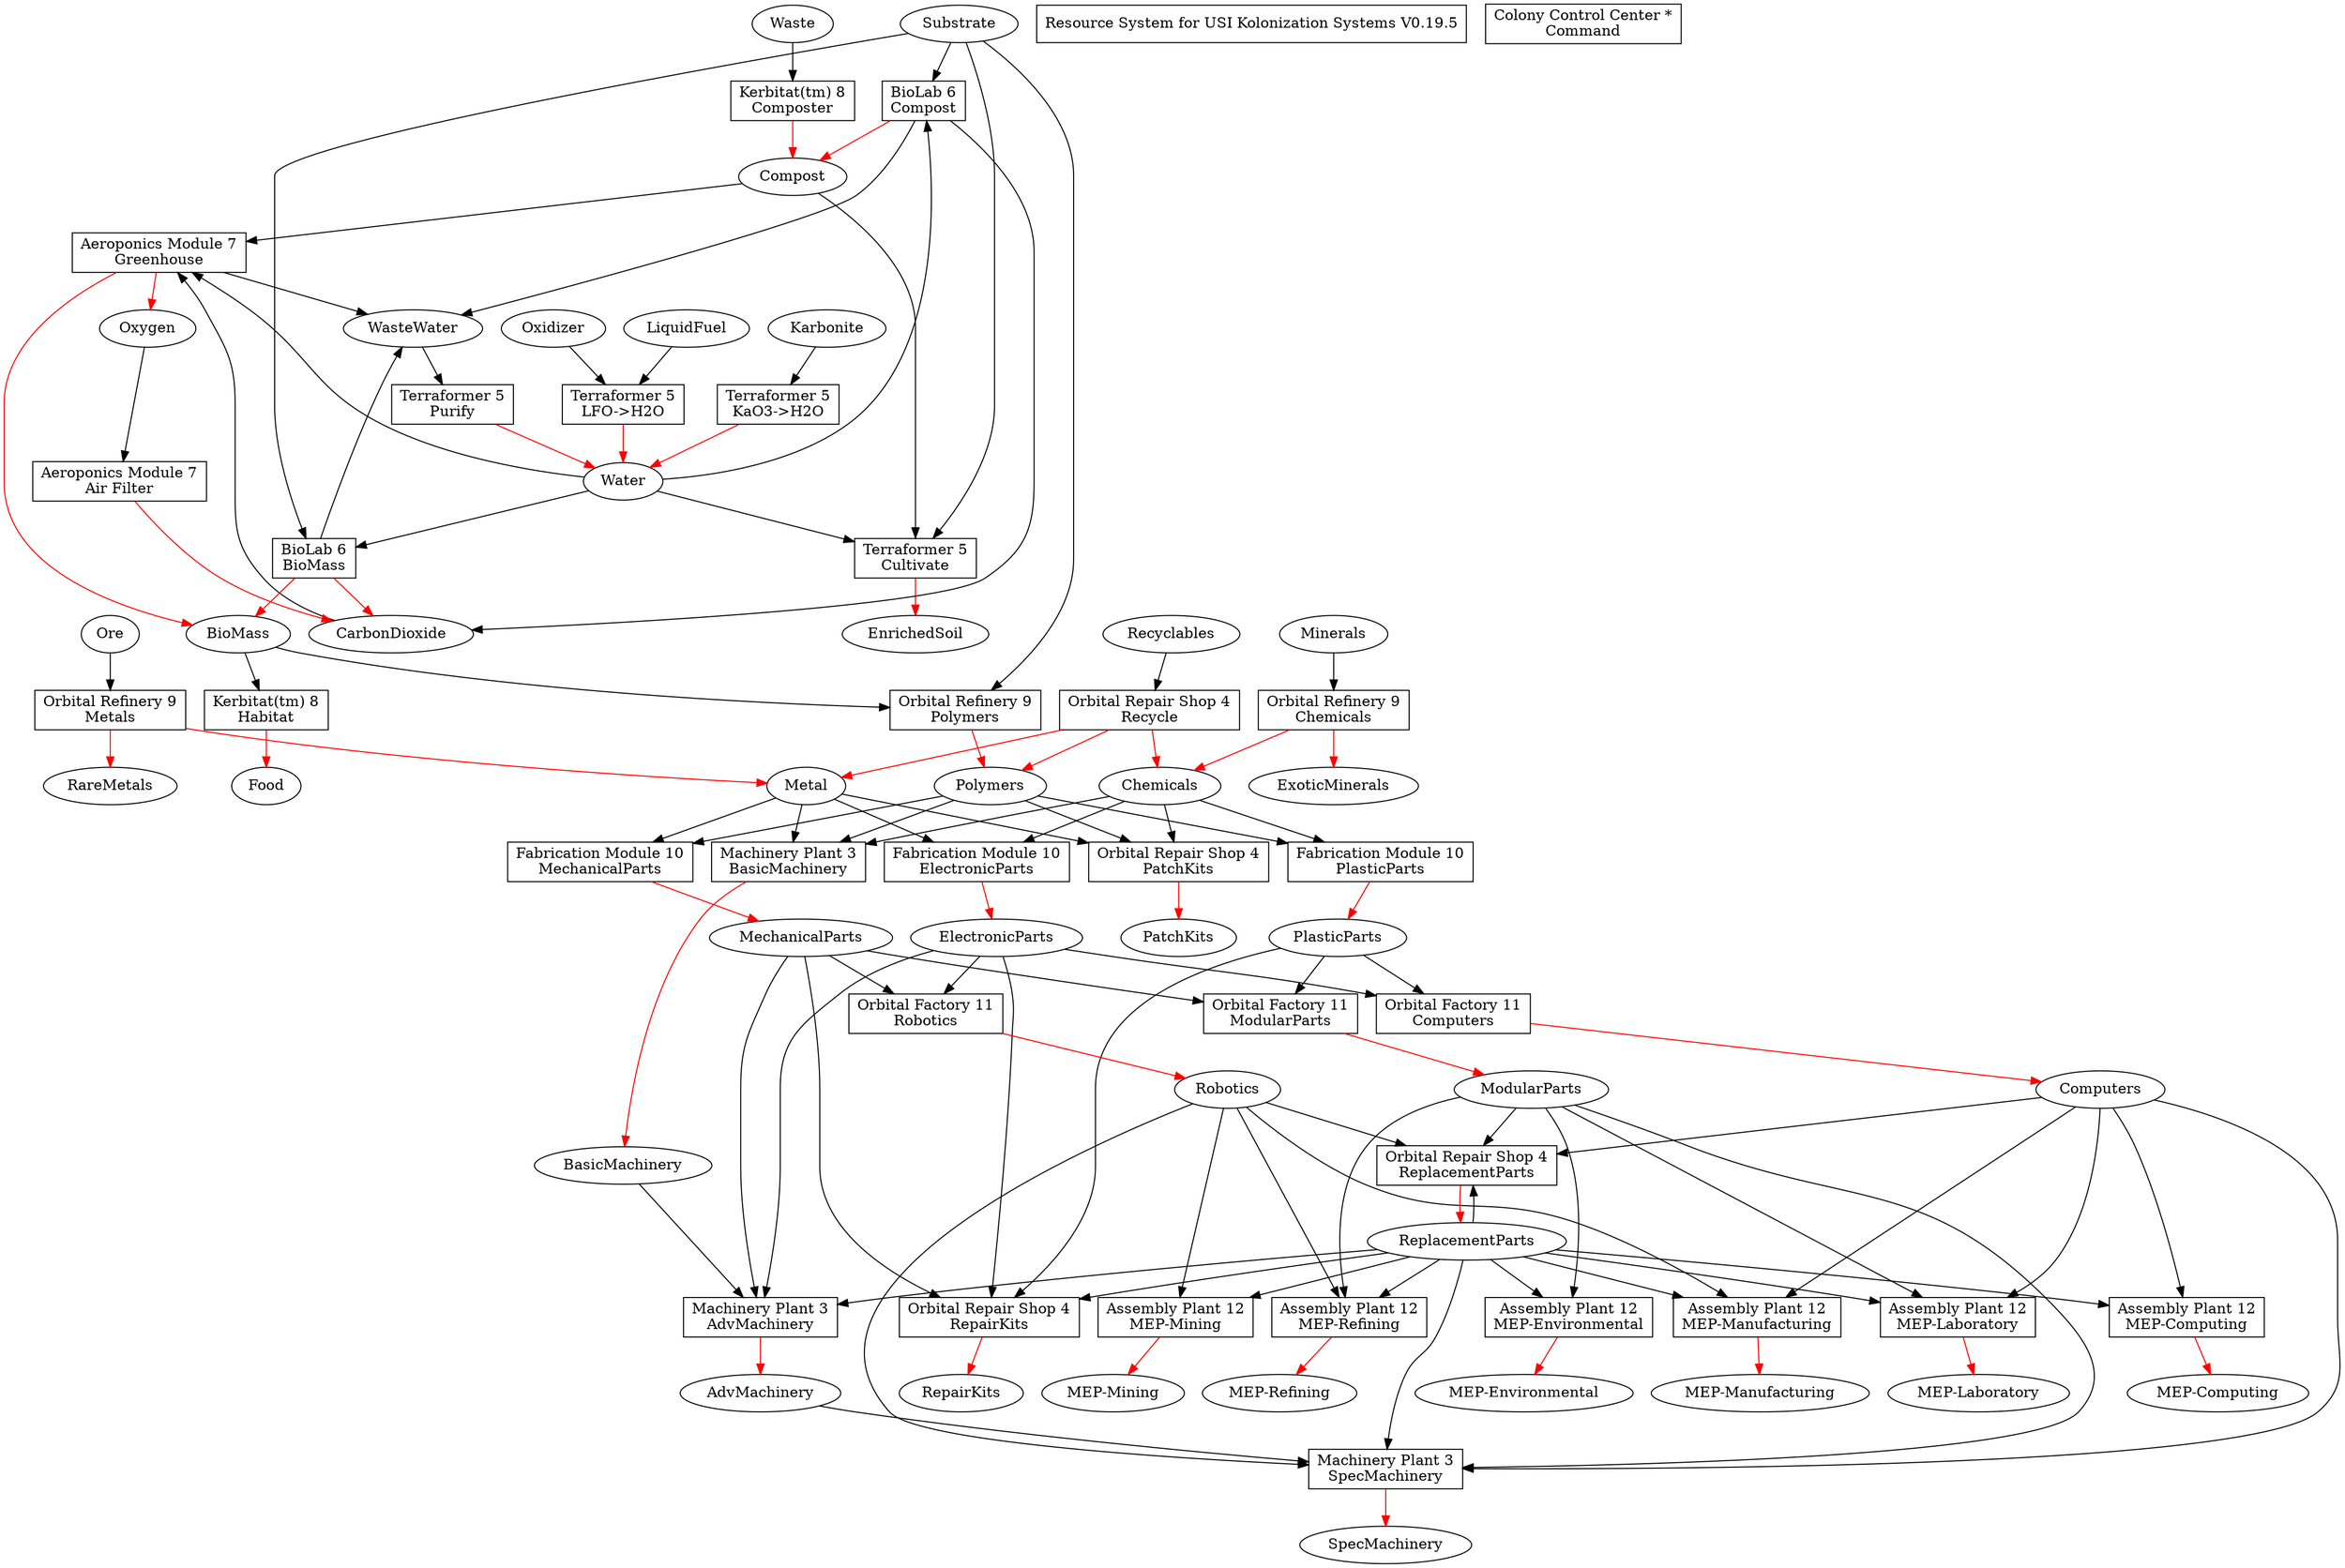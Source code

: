 /*
Overview over USI Kolonization System Resources V0.19.5
Copyright 2014 By Mhoram

This Work may be distributed under the Creative Commons
Attribution-ShareAlike 4.0 International or Creative Commons
Attribution-NonCommercial-ShareAlike 4.0 International License as you
chose.

*/

# dot -Tpdf -o Resources.pdf Resources.dot
# dot -Tpng -o Resources.png Resources.dot

digraph Res {


# Colony Control Center

#    ReplacementParts -> M1A #C
#    M1A -> PunchCards #C
#    M1A -> Recyclables #C

# Machinery Plant

    # SpecMachinery

    Computers -> M3A
    Robotics -> M3A
    ModularParts -> M3A
    AdvMachinery -> M3A
    ReplacementParts -> M3A
#    PunchCards -> M3A #C
    M3A -> SpecMachinery [color = "red"]
#    M3A -> Recyclables #C
#    AdvMachinery -> M3A [color = "green"] #C
#    SpecMachinery -> M3A [color = "green"] #C
#    "MEP-Manufacturing" -> M3A [color = "green"] #C

    # BasicMachinery

    Metal -> M3B
    Chemicals -> M3B
    Polymers -> M3B
#    PatchKits -> M3B #C
#    RepairKits -> M3B #C
#    PunchCards -> M3B #C
    M3B -> BasicMachinery [color = "red"]
#    M3B -> Recyclables #C
#    BasicMachinery -> M3B [color = "green"] #C
#    "MEP-Manufacturing" -> M3B [color = "green"] #C

    # AdvMachinery

    ElectronicParts -> M3C
    MechanicalParts -> M3C
    BasicMachinery -> M3C
#    RepairKits -> M3C #C
    ReplacementParts -> M3C
#    PunchCards -> M3C #C
    M3C -> AdvMachinery [color = "red"]
#    M3C -> Recyclables #C
#    BasicMachinery -> M3C [color = "green"] #C
#    AdvMachinery -> M3C [color = "green"] #C
#    "MEP-Manufacturing" -> M3C [color = "green"] #C

# Orbital Repair Shop

    # Recycle

    Recyclables -> M4A
#    PatchKits -> M4A #C
#    RepairKits -> M4A #C
#    PunchCards -> M4A #C
    M4A -> Chemicals [color = "red"]
    M4A -> Polymers [color = "red"]
    M4A -> Metal [color = "red"]
#    M4A -> Recyclables #C
#    BasicMachinery -> M4A [color = "green"] #C
#    "MEP-Manufacturing" -> M4A [color = "green"] #C

    # PatchKits

    Metal -> M4B
    Chemicals -> M4B
    Polymers -> M4B
#    PatchKits -> M4B #C
#    RepairKits -> M4B #C
#    PunchCards -> M4B #C
    M4B -> PatchKits [color = "red"]
#    M4B -> Recyclables #C
#    BasicMachinery -> M4B [color = "green"] #C
#    "MEP-Manufacturing" -> M4B [color = "green"] #C

    # RepairKits

    PlasticParts -> M4C
    MechanicalParts -> M4C
    ElectronicParts -> M4C
#    RepairKits -> M4C #C
    ReplacementParts -> M4C
#    PunchCards -> M4C #C
    M4C -> RepairKits [color = "red"]
#    M4C -> Recyclables #C
#    BasicMachinery -> M4C [color = "green"] #C
#    AdvMachinery -> M4C [color = "green"] #C
#    "MEP-Manufacturing" -> M4C [color = "green"] #C

    # ReplacementParts

    ModularParts -> M4D
    Robotics -> M4D
    Computers -> M4D
    ReplacementParts -> M4D
#    PunchCards -> M4D #C
    M4D -> ReplacementParts [color = "red"]
#    M4D -> Recyclables #C
#    AdvMachinery -> M4D [color = "green"] #C
#    SpecMachinery -> M4D [color = "green"] #C
#    "MEP-Manufacturing" -> M4D [color = "green"] #C

# Terraformer

    # KaO3->H2O

    Karbonite -> M5A
#    PatchKits -> M5A #C
#    RepairKits -> M5A #C
#    PunchCards -> M5A #C
    M5A -> Water [color = "red"]
#    M5A -> Recyclables #C
#    BasicMachinery -> M5A [color = "green"] #C
#    "MEP-Environmental" -> M5A [color = "green"] #C

    # Cultivate

    Substrate -> M5B
    Water -> M5B
    Compost -> M5B
#    PatchKits -> M5B #C
#    RepairKits -> M5B #C
#    PunchCards -> M5B #C
    M5B -> EnrichedSoil [color = "red"]
#    M5B -> Recyclables #C
#    BasicMachinery -> M5B [color = "green"] #C
#    "MEP-Environmental" -> M5B [color = "green"] #C

    # Purify

    WasteWater -> M5C
#    PatchKits -> M5C #C
#    RepairKits -> M5C #C
#    PunchCards -> M5C #C
    M5C -> Water [color = "red"]
#    M5C -> Recyclables #C
#    BasicMachinery -> M5C [color = "green"] #C
#    "MEP-Environmental" -> M5C [color = "green"] #C

    # LFO->H2O

    LiquidFuel -> M5D
    Oxidizer -> M5D
#    PatchKits -> M5D #C
#    RepairKits -> M5D #C
#    PunchCards -> M5D #C
    M5D -> Water [color = "red"]
#    M5D -> Recyclables #C
#    BasicMachinery -> M5D [color = "green"] #C
#    "MEP-Environmental" -> M5D [color = "green"] #C

# BioLab

    # Compost

    Substrate -> M6A
    Water -> M6A
#    PatchKits -> M6A #C
#    RepairKits -> M6A #C
#    PunchCards -> M6A #C
    M6A -> WasteWater
    M6A -> Compost [color = "red"]
    M6A -> CarbonDioxide
#    M6A -> Recyclables #C
#    BasicMachinery -> M6A [color = "green"] #C
#    EnrichedSoil -> M6A [color = "green"] #C
#    "MEP-Laboratory" -> M6A [color = "green"] #C

    # BioMass

    Substrate -> M6B
    Water -> M6B
#    PatchKits -> M6B #C
#    RepairKits -> M6B #C
#    PunchCards -> M6B #C
    M6B -> WasteWater
    M6B -> BioMass [color = "red"]
    M6B -> CarbonDioxide [color = "red"]
#    M6B -> Recyclables #C
#    BasicMachinery -> M6B [color = "green"] #C
#    EnrichedSoil -> M6B [color = "green"] #C
#    "MEP-Laboratory" -> M6B [color = "green"] #C

# Aeroponics Module

    # Air Filter

    Oxygen -> M7A
#    PatchKits -> M7A #C
#    RepairKits -> M7A #C
#    PunchCards -> M7A #C
    M7A -> CarbonDioxide [color = "red"]
#    M7A -> Recyclables #C
#    BasicMachinery -> M7A [color = "green"] #C
#    EnrichedSoil -> M7A [color = "green"] #C
#    "MEP-Environmental" -> M7A [color = "green"] #C

    # Greenhouse

    CarbonDioxide -> M7B
    Water -> M7B
    Compost -> M7B
#    PatchKits -> M7B #C
#    RepairKits -> M7B #C
#    PunchCards -> M7B #C
    M7B -> BioMass [color = "red"]
    M7B -> Oxygen [color = "red"]
    M7B -> WasteWater
#    M7B -> Recyclables #C
#    BasicMachinery -> M7B [color = "green"] #C
#    EnrichedSoil -> M7B [color = "green"] #C
#    "MEP-Environmental" -> M7B [color = "green"] #C

# Kerbitat(tm)

    # Composter

    Waste -> M8A
#    PatchKits -> M8A #C
#    RepairKits -> M8A #C
#    PunchCards -> M8A #C
    M8A -> Compost [color = "red"]
#    M8A -> Recyclables #C
#    BasicMachinery -> M8A [color = "green"] #C
#    "MEP-Environmental" -> M8A [color = "green"] #C

    # Habitat

    BioMass -> M8B
#    PatchKits -> M8B #C
#    RepairKits -> M8B #C
#    PunchCards -> M8B #C
    M8B -> Food [color = "red"]
#    M8B -> Recyclables #C
#    BasicMachinery -> M8B [color = "green"] #C
#    "MEP-Environmental" -> M8B [color = "green"] #C

# Orbital Refinery

    # Metals

    Ore -> M9A
#    PatchKits -> M9A #C
#    RepairKits -> M9A #C
#    PunchCards -> M9A #C
    M9A -> Metal [color = "red"]
    M9A -> RareMetals [color = "red"]
#    M9A -> Recyclables #C
#    BasicMachinery -> M9A [color = "green"] #C
#    "MEP-Refining" -> M9A [color = "green"] #C

    # Polymers

    BioMass -> M9B
    Substrate -> M9B
#    PatchKits -> M9B #C
#    RepairKits -> M9B #C
#    PunchCards -> M9B #C
    M9B -> Polymers [color = "red"]
#    M9B -> Recyclables #C
#    BasicMachinery -> M9B [color = "green"] #C
#    "MEP-Refining" -> M9B [color = "green"] #C

    # Chemicals

    Minerals -> M9C
#    PatchKits -> M9C #C
#    RepairKits -> M9C #C
#    PunchCards -> M9C #C
    M9C -> Chemicals [color = "red"]
    M9C -> ExoticMinerals [color = "red"]
#    M9C -> Recyclables #C
#    BasicMachinery -> M9C [color = "green"] #C
#    "MEP-Refining" -> M9C [color = "green"] #C

# Fabrication Module

    # ElectronicParts

    Metal -> M10A
    Chemicals -> M10A
#    PatchKits -> M10A #C
#    RepairKits -> M10A #C
#    PunchCards -> M10A #C
    M10A -> ElectronicParts [color = "red"]
#    M10A -> Recyclables #C
#    BasicMachinery -> M10A [color = "green"] #C
#    AdvMachinery -> M10A [color = "green"] #C
#    "MEP-Manufacturing" -> M10A [color = "green"] #C

    # PlasticPart

    Polymers -> M10B
    Chemicals -> M10B
#    PatchKits -> M10B #C
#    RepairKits -> M10B #C
#    PunchCards -> M10B #C
    M10B -> PlasticParts [color = "red"]
#    M10B -> Recyclables #C
#    BasicMachinery -> M10B [color = "green"] #C
#    AdvMachinery -> M10B [color = "green"] #C
#    "MEP-Manufacturing" -> M10B [color = "green"] #C

    # MechanicalParts

    Polymers -> M10C
    Metal -> M10C
#    PatchKits -> M10C #C
#    RepairKits -> M10C #C
#    PunchCards -> M10C #C
    M10C -> MechanicalParts [color = "red"]
#    M10C -> Recyclables #C
#    BasicMachinery -> M10C [color = "green"] #C
#    AdvMachinery -> M10C [color = "green"] #C
#    "MEP-Manufacturing" -> M10C [color = "green"] #C

# Orbital Factory

    # ModularParts

    PlasticParts -> M11A
    MechanicalParts -> M11A
#    PatchKits -> M11A #C
#    RepairKits -> M11A #C
#    PunchCards -> M11A #C
    M11A -> ModularParts [color = "red"]
#    M11A -> Recyclables #C
#    BasicMachinery -> M11A [color = "green"] #C
#    AdvMachinery -> M11A [color = "green"] #C
#    "MEP-Manufacturing" -> M11A [color = "green"] #C

    # Computers

    PlasticParts -> M11B
    ElectronicParts -> M11B
#    PatchKits -> M11B #C
#    RepairKits -> M11B #C
#    PunchCards -> M11B #C
    M11B -> Computers [color = "red"]
#    M11B -> Recyclables #C
#    BasicMachinery -> M11B [color = "green"] #C
#    AdvMachinery -> M11B [color = "green"] #C
#    "MEP-Manufacturing" -> M11B [color = "green"] #C

    # Robotics

    MechanicalParts -> M11C
    ElectronicParts -> M11C
#    PatchKits -> M11C #C
#    RepairKits -> M11C #C
#    PunchCards -> M11C #C
    M11C -> Robotics [color = "red"]
#    M11C -> Recyclables #C
#    BasicMachinery -> M11C [color = "green"] #C
#    AdvMachinery -> M11C [color = "green"] #C
#    "MEP-Manufacturing" -> M11C [color = "green"] #C

# Assembly Plant

    # MEP-Computing

    Computers -> M12A
    ReplacementParts -> M12A
#    PunchCards -> M12A #C
    M12A -> "MEP-Computing" [color = "red"]
#    M12A -> Recyclables #C
#    SpecMachinery -> M12A [color = "green"] #C
#    "MEP-Manufacturing" -> M12A [color = "green"] #C

    # MEP-Environmental

    ModularParts -> M12B
    ReplacementParts -> M12B
#    PunchCards -> M12B #C
    M12B -> "MEP-Environmental" [color = "red"]
#    M12B -> Recyclables #C
#    SpecMachinery -> M12B [color = "green"] #C
#    "MEP-Manufacturing" -> M12B [color = "green"] #C

    # MEP-Mining

    Robotics -> M12C
    ReplacementParts -> M12C
#    PunchCards -> M12C #C
    M12C -> "MEP-Mining" [color = "red"]
#    M12C -> Recyclables #C
#    SpecMachinery -> M12C [color = "green"] #C
#    "MEP-Manufacturing" -> M12C [color = "green"] #C

    # MEP-Laboratory

    Computers -> M12D
    ModularParts -> M12D
    ReplacementParts -> M12D
#    PunchCards -> M12D #C
    M12D -> "MEP-Laboratory" [color = "red"]
#    M12D -> Recyclables #C
#    SpecMachinery -> M12D [color = "green"] #C
#    "MEP-Manufacturing" -> M12D [color = "green"] #C

    # MEP-Manufacturing

    Computers -> M12E
    Robotics -> M12E
    ReplacementParts -> M12E
#    PunchCards -> M12E #C
    M12E -> "MEP-Manufacturing" [color = "red"]
#    M12E -> Recyclables #C
#    SpecMachinery -> M12E [color = "green"] #C
#    "MEP-Manufacturing" -> M12E [color = "green"] #C

    # MEP-Refining

    ModularParts -> M12F
    Robotics -> M12F
    ReplacementParts -> M12F
#    PunchCards -> M12F #C
    M12F -> "MEP-Refining" [color = "red"]
#    M12F -> Recyclables #C
#    SpecMachinery -> M12F [color = "green"] #C
#    "MEP-Manufacturing" -> M12F [color = "green"] #C

    TITLE [label = "Resource System for USI Kolonization Systems V0.19.5" ] [shape="box"]


    M1A [label = "Colony Control Center *\nCommand" ] [shape="box"]
    M3A [label = "Machinery Plant 3\nSpecMachinery" ] [shape="box"]
    M3B [label = "Machinery Plant 3\nBasicMachinery" ] [shape="box"]
    M3C [label = "Machinery Plant 3\nAdvMachinery" ] [shape="box"]
    M4A [label = "Orbital Repair Shop 4\nRecycle" ] [shape="box"]
    M4B [label = "Orbital Repair Shop 4\nPatchKits" ] [shape="box"]
    M4C [label = "Orbital Repair Shop 4\nRepairKits" ] [shape="box"]
    M4D [label = "Orbital Repair Shop 4\nReplacementParts" ] [shape="box"]
    M5A [label = "Terraformer 5\nKaO3->H2O" ] [shape="box"]
    M5B [label = "Terraformer 5\nCultivate" ] [shape="box"]
    M5C [label = "Terraformer 5\nPurify" ] [shape="box"]
    M5D [label = "Terraformer 5\nLFO->H2O" ] [shape="box"]
    M6A [label = "BioLab 6\nCompost" ] [shape="box"]
    M6B [label = "BioLab 6\nBioMass" ] [shape="box"]
    M7A [label = "Aeroponics Module 7\nAir Filter" ] [shape="box"]
    M7B [label = "Aeroponics Module 7\nGreenhouse" ] [shape="box"]
    M8A [label = "Kerbitat(tm) 8\nComposter" ] [shape="box"]
    M8B [label = "Kerbitat(tm) 8\nHabitat" ] [shape="box"]
    M9A [label = "Orbital Refinery 9\nMetals" ] [shape="box"]
    M9B [label = "Orbital Refinery 9\nPolymers" ] [shape="box"]
    M9C [label = "Orbital Refinery 9\nChemicals" ] [shape="box"]
    M10A [label = "Fabrication Module 10\nElectronicParts" ] [shape="box"]
    M10B [label = "Fabrication Module 10\nPlasticParts" ] [shape="box"]
    M10C [label = "Fabrication Module 10\nMechanicalParts" ] [shape="box"]
    M11A [label = "Orbital Factory 11\nModularParts" ] [shape="box"]
    M11B [label = "Orbital Factory 11\nComputers" ] [shape="box"]
    M11C [label = "Orbital Factory 11\nRobotics" ] [shape="box"]
    M12A [label = "Assembly Plant 12\nMEP-Computing" ] [shape="box"]
    M12B [label = "Assembly Plant 12\nMEP-Environmental" ] [shape="box"]
    M12C [label = "Assembly Plant 12\nMEP-Mining" ] [shape="box"]
    M12D [label = "Assembly Plant 12\nMEP-Laboratory" ] [shape="box"]
    M12E [label = "Assembly Plant 12\nMEP-Manufacturing" ] [shape="box"]
    M12F [label = "Assembly Plant 12\nMEP-Refining" ] [shape="box"]

}
